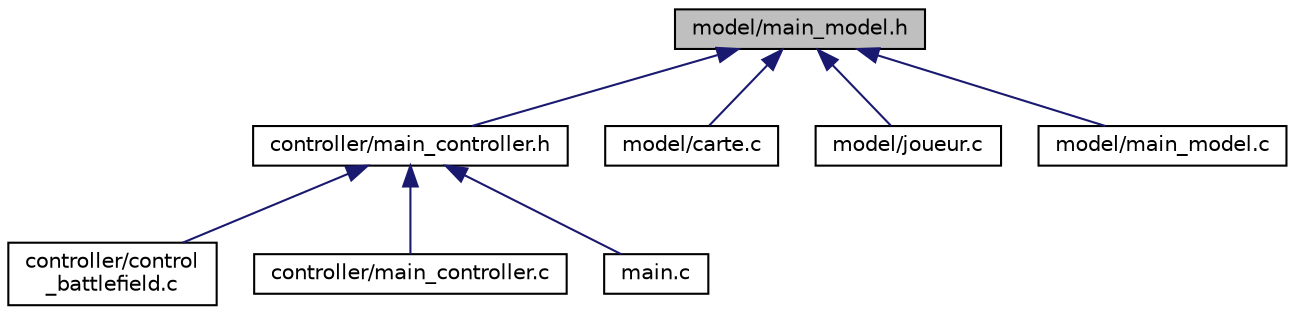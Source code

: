 digraph "model/main_model.h"
{
 // LATEX_PDF_SIZE
  edge [fontname="Helvetica",fontsize="10",labelfontname="Helvetica",labelfontsize="10"];
  node [fontname="Helvetica",fontsize="10",shape=record];
  Node1 [label="model/main_model.h",height=0.2,width=0.4,color="black", fillcolor="grey75", style="filled", fontcolor="black",tooltip="Fichier principal du model."];
  Node1 -> Node2 [dir="back",color="midnightblue",fontsize="10",style="solid",fontname="Helvetica"];
  Node2 [label="controller/main_controller.h",height=0.2,width=0.4,color="black", fillcolor="white", style="filled",URL="$main__controller_8h.html",tooltip="Fichier principal du controller."];
  Node2 -> Node3 [dir="back",color="midnightblue",fontsize="10",style="solid",fontname="Helvetica"];
  Node3 [label="controller/control\l_battlefield.c",height=0.2,width=0.4,color="black", fillcolor="white", style="filled",URL="$control__battlefield_8c.html",tooltip="gestion du controller du champ de bataille."];
  Node2 -> Node4 [dir="back",color="midnightblue",fontsize="10",style="solid",fontname="Helvetica"];
  Node4 [label="controller/main_controller.c",height=0.2,width=0.4,color="black", fillcolor="white", style="filled",URL="$main__controller_8c.html",tooltip="Fichier principal du controller."];
  Node2 -> Node5 [dir="back",color="midnightblue",fontsize="10",style="solid",fontname="Helvetica"];
  Node5 [label="main.c",height=0.2,width=0.4,color="black", fillcolor="white", style="filled",URL="$main_8c.html",tooltip="Fichier principal du projet."];
  Node1 -> Node6 [dir="back",color="midnightblue",fontsize="10",style="solid",fontname="Helvetica"];
  Node6 [label="model/carte.c",height=0.2,width=0.4,color="black", fillcolor="white", style="filled",URL="$carte_8c.html",tooltip="Fichier pour la gestion de la carte."];
  Node1 -> Node7 [dir="back",color="midnightblue",fontsize="10",style="solid",fontname="Helvetica"];
  Node7 [label="model/joueur.c",height=0.2,width=0.4,color="black", fillcolor="white", style="filled",URL="$joueur_8c.html",tooltip="Fichier pour la gestion du joueur."];
  Node1 -> Node8 [dir="back",color="midnightblue",fontsize="10",style="solid",fontname="Helvetica"];
  Node8 [label="model/main_model.c",height=0.2,width=0.4,color="black", fillcolor="white", style="filled",URL="$main__model_8c.html",tooltip="Fichier principal du model."];
}
